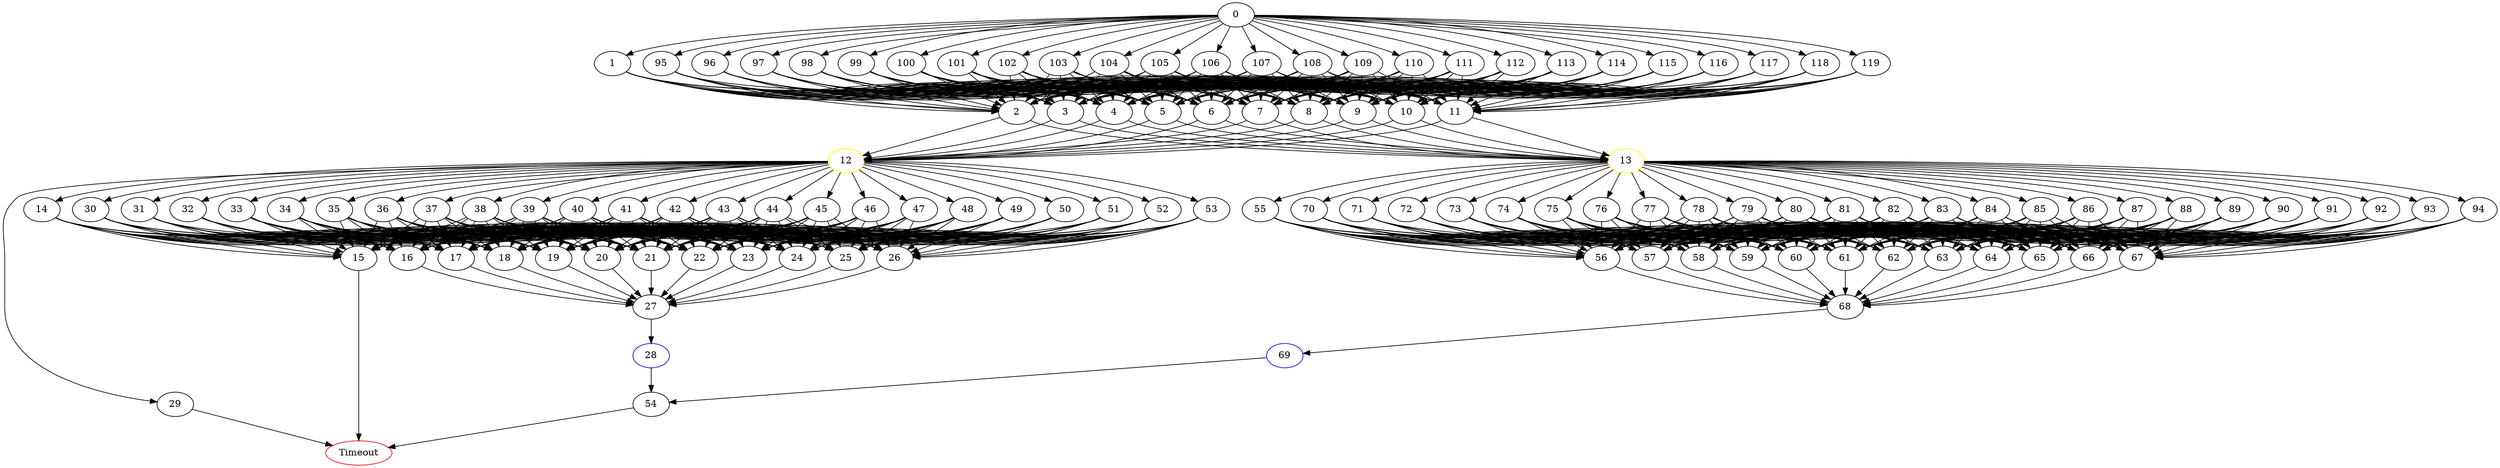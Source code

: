digraph G {
	0 -> 1;
	0 -> 95;
	0 -> 96;
	0 -> 97;
	0 -> 98;
	0 -> 99;
	0 -> 100;
	0 -> 101;
	0 -> 102;
	0 -> 103;
	0 -> 104;
	0 -> 105;
	0 -> 106;
	0 -> 107;
	0 -> 108;
	0 -> 109;
	0 -> 110;
	0 -> 111;
	0 -> 112;
	0 -> 113;
	0 -> 114;
	0 -> 115;
	0 -> 116;
	0 -> 117;
	0 -> 118;
	0 -> 119;
	1 -> 2;
	1 -> 3;
	1 -> 4;
	1 -> 5;
	1 -> 6;
	1 -> 7;
	1 -> 8;
	1 -> 9;
	1 -> 10;
	1 -> 11;
	2 -> "12";
12 [color=yellow];
	2 -> "13";
13 [color=yellow];
	3 -> "12";
12 [color=yellow];
	3 -> "13";
13 [color=yellow];
	4 -> "12";
12 [color=yellow];
	4 -> "13";
13 [color=yellow];
	5 -> "12";
12 [color=yellow];
	5 -> "13";
13 [color=yellow];
	6 -> "12";
12 [color=yellow];
	6 -> "13";
13 [color=yellow];
	7 -> "12";
12 [color=yellow];
	7 -> "13";
13 [color=yellow];
	8 -> "12";
12 [color=yellow];
	8 -> "13";
13 [color=yellow];
	9 -> "12";
12 [color=yellow];
	9 -> "13";
13 [color=yellow];
	10 -> "12";
12 [color=yellow];
	10 -> "13";
13 [color=yellow];
	11 -> "12";
12 [color=yellow];
	11 -> "13";
13 [color=yellow];
	12 -> 14;
	12 -> 29;
	12 -> 30;
	12 -> 31;
	12 -> 32;
	12 -> 33;
	12 -> 34;
	12 -> 35;
	12 -> 36;
	12 -> 37;
	12 -> 38;
	12 -> 39;
	12 -> 40;
	12 -> 41;
	12 -> 42;
	12 -> 43;
	12 -> 44;
	12 -> 45;
	12 -> 46;
	12 -> 47;
	12 -> 48;
	12 -> 49;
	12 -> 50;
	12 -> 51;
	12 -> 52;
	12 -> 53;
	13 -> 55;
	13 -> 70;
	13 -> 71;
	13 -> 72;
	13 -> 73;
	13 -> 74;
	13 -> 75;
	13 -> 76;
	13 -> 77;
	13 -> 78;
	13 -> 79;
	13 -> 80;
	13 -> 81;
	13 -> 82;
	13 -> 83;
	13 -> 84;
	13 -> 85;
	13 -> 86;
	13 -> 87;
	13 -> 88;
	13 -> 89;
	13 -> 90;
	13 -> 91;
	13 -> 92;
	13 -> 93;
	13 -> 94;
	14 -> 15;
	14 -> 16;
	14 -> 17;
	14 -> 18;
	14 -> 19;
	14 -> 20;
	14 -> 21;
	14 -> 22;
	14 -> 23;
	14 -> 24;
	14 -> 25;
	14 -> 26;
	15 -> "Timeout";
Timeout [color=red];
	16 -> 27;
	17 -> 27;
	18 -> 27;
	19 -> 27;
	20 -> 27;
	21 -> 27;
	22 -> 27;
	23 -> 27;
	24 -> 27;
	25 -> 27;
	26 -> 27;
	27 -> "28";
28 [color=blue];
	28 -> 54;
	29 -> "Timeout";
Timeout [color=red];
	30 -> 15;
	30 -> 16;
	30 -> 17;
	30 -> 18;
	30 -> 19;
	30 -> 20;
	30 -> 21;
	30 -> 22;
	30 -> 23;
	30 -> 24;
	30 -> 25;
	30 -> 26;
	31 -> 15;
	31 -> 16;
	31 -> 17;
	31 -> 18;
	31 -> 19;
	31 -> 20;
	31 -> 21;
	31 -> 22;
	31 -> 23;
	31 -> 24;
	31 -> 25;
	31 -> 26;
	32 -> 15;
	32 -> 16;
	32 -> 17;
	32 -> 18;
	32 -> 19;
	32 -> 20;
	32 -> 21;
	32 -> 22;
	32 -> 23;
	32 -> 24;
	32 -> 25;
	32 -> 26;
	33 -> 15;
	33 -> 16;
	33 -> 17;
	33 -> 18;
	33 -> 19;
	33 -> 20;
	33 -> 21;
	33 -> 22;
	33 -> 23;
	33 -> 24;
	33 -> 25;
	33 -> 26;
	34 -> 15;
	34 -> 16;
	34 -> 17;
	34 -> 18;
	34 -> 19;
	34 -> 20;
	34 -> 21;
	34 -> 22;
	34 -> 23;
	34 -> 24;
	34 -> 25;
	34 -> 26;
	35 -> 15;
	35 -> 16;
	35 -> 17;
	35 -> 18;
	35 -> 19;
	35 -> 20;
	35 -> 21;
	35 -> 22;
	35 -> 23;
	35 -> 24;
	35 -> 25;
	35 -> 26;
	36 -> 15;
	36 -> 16;
	36 -> 17;
	36 -> 18;
	36 -> 19;
	36 -> 20;
	36 -> 21;
	36 -> 22;
	36 -> 23;
	36 -> 24;
	36 -> 25;
	36 -> 26;
	37 -> 15;
	37 -> 16;
	37 -> 17;
	37 -> 18;
	37 -> 19;
	37 -> 20;
	37 -> 21;
	37 -> 22;
	37 -> 23;
	37 -> 24;
	37 -> 25;
	37 -> 26;
	38 -> 15;
	38 -> 16;
	38 -> 17;
	38 -> 18;
	38 -> 19;
	38 -> 20;
	38 -> 21;
	38 -> 22;
	38 -> 23;
	38 -> 24;
	38 -> 25;
	38 -> 26;
	39 -> 15;
	39 -> 16;
	39 -> 17;
	39 -> 18;
	39 -> 19;
	39 -> 20;
	39 -> 21;
	39 -> 22;
	39 -> 23;
	39 -> 24;
	39 -> 25;
	39 -> 26;
	40 -> 15;
	40 -> 16;
	40 -> 17;
	40 -> 18;
	40 -> 19;
	40 -> 20;
	40 -> 21;
	40 -> 22;
	40 -> 23;
	40 -> 24;
	40 -> 25;
	40 -> 26;
	41 -> 15;
	41 -> 16;
	41 -> 17;
	41 -> 18;
	41 -> 19;
	41 -> 20;
	41 -> 21;
	41 -> 22;
	41 -> 23;
	41 -> 24;
	41 -> 25;
	41 -> 26;
	42 -> 15;
	42 -> 16;
	42 -> 17;
	42 -> 18;
	42 -> 19;
	42 -> 20;
	42 -> 21;
	42 -> 22;
	42 -> 23;
	42 -> 24;
	42 -> 25;
	42 -> 26;
	43 -> 15;
	43 -> 16;
	43 -> 17;
	43 -> 18;
	43 -> 19;
	43 -> 20;
	43 -> 21;
	43 -> 22;
	43 -> 23;
	43 -> 24;
	43 -> 25;
	43 -> 26;
	44 -> 15;
	44 -> 16;
	44 -> 17;
	44 -> 18;
	44 -> 19;
	44 -> 20;
	44 -> 21;
	44 -> 22;
	44 -> 23;
	44 -> 24;
	44 -> 25;
	44 -> 26;
	45 -> 15;
	45 -> 16;
	45 -> 17;
	45 -> 18;
	45 -> 19;
	45 -> 20;
	45 -> 21;
	45 -> 22;
	45 -> 23;
	45 -> 24;
	45 -> 25;
	45 -> 26;
	46 -> 15;
	46 -> 16;
	46 -> 17;
	46 -> 18;
	46 -> 19;
	46 -> 20;
	46 -> 21;
	46 -> 22;
	46 -> 23;
	46 -> 24;
	46 -> 25;
	46 -> 26;
	47 -> 15;
	47 -> 16;
	47 -> 17;
	47 -> 18;
	47 -> 19;
	47 -> 20;
	47 -> 21;
	47 -> 22;
	47 -> 23;
	47 -> 24;
	47 -> 25;
	47 -> 26;
	48 -> 15;
	48 -> 16;
	48 -> 17;
	48 -> 18;
	48 -> 19;
	48 -> 20;
	48 -> 21;
	48 -> 22;
	48 -> 23;
	48 -> 24;
	48 -> 25;
	48 -> 26;
	49 -> 15;
	49 -> 16;
	49 -> 17;
	49 -> 18;
	49 -> 19;
	49 -> 20;
	49 -> 21;
	49 -> 22;
	49 -> 23;
	49 -> 24;
	49 -> 25;
	49 -> 26;
	50 -> 15;
	50 -> 16;
	50 -> 17;
	50 -> 18;
	50 -> 19;
	50 -> 20;
	50 -> 21;
	50 -> 22;
	50 -> 23;
	50 -> 24;
	50 -> 25;
	50 -> 26;
	51 -> 15;
	51 -> 16;
	51 -> 17;
	51 -> 18;
	51 -> 19;
	51 -> 20;
	51 -> 21;
	51 -> 22;
	51 -> 23;
	51 -> 24;
	51 -> 25;
	51 -> 26;
	52 -> 15;
	52 -> 16;
	52 -> 17;
	52 -> 18;
	52 -> 19;
	52 -> 20;
	52 -> 21;
	52 -> 22;
	52 -> 23;
	52 -> 24;
	52 -> 25;
	52 -> 26;
	53 -> 15;
	53 -> 16;
	53 -> 17;
	53 -> 18;
	53 -> 19;
	53 -> 20;
	53 -> 21;
	53 -> 22;
	53 -> 23;
	53 -> 24;
	53 -> 25;
	53 -> 26;
	54 -> "Timeout";
Timeout [color=red];
	55 -> 56;
	55 -> 57;
	55 -> 58;
	55 -> 59;
	55 -> 60;
	55 -> 61;
	55 -> 62;
	55 -> 63;
	55 -> 64;
	55 -> 65;
	55 -> 66;
	55 -> 67;
	56 -> 68;
	57 -> 68;
	58 -> 68;
	59 -> 68;
	60 -> 68;
	61 -> 68;
	62 -> 68;
	63 -> 68;
	64 -> 68;
	65 -> 68;
	66 -> 68;
	67 -> 68;
	68 -> "69";
69 [color=blue];
	69 -> 54;
	70 -> 56;
	70 -> 57;
	70 -> 58;
	70 -> 59;
	70 -> 60;
	70 -> 61;
	70 -> 62;
	70 -> 63;
	70 -> 64;
	70 -> 65;
	70 -> 66;
	70 -> 67;
	71 -> 56;
	71 -> 57;
	71 -> 58;
	71 -> 59;
	71 -> 60;
	71 -> 61;
	71 -> 62;
	71 -> 63;
	71 -> 64;
	71 -> 65;
	71 -> 66;
	71 -> 67;
	72 -> 56;
	72 -> 57;
	72 -> 58;
	72 -> 59;
	72 -> 60;
	72 -> 61;
	72 -> 62;
	72 -> 63;
	72 -> 64;
	72 -> 65;
	72 -> 66;
	72 -> 67;
	73 -> 56;
	73 -> 57;
	73 -> 58;
	73 -> 59;
	73 -> 60;
	73 -> 61;
	73 -> 62;
	73 -> 63;
	73 -> 64;
	73 -> 65;
	73 -> 66;
	73 -> 67;
	74 -> 56;
	74 -> 57;
	74 -> 58;
	74 -> 59;
	74 -> 60;
	74 -> 61;
	74 -> 62;
	74 -> 63;
	74 -> 64;
	74 -> 65;
	74 -> 66;
	74 -> 67;
	75 -> 56;
	75 -> 57;
	75 -> 58;
	75 -> 59;
	75 -> 60;
	75 -> 61;
	75 -> 62;
	75 -> 63;
	75 -> 64;
	75 -> 65;
	75 -> 66;
	75 -> 67;
	76 -> 56;
	76 -> 57;
	76 -> 58;
	76 -> 59;
	76 -> 60;
	76 -> 61;
	76 -> 62;
	76 -> 63;
	76 -> 64;
	76 -> 65;
	76 -> 66;
	76 -> 67;
	77 -> 56;
	77 -> 57;
	77 -> 58;
	77 -> 59;
	77 -> 60;
	77 -> 61;
	77 -> 62;
	77 -> 63;
	77 -> 64;
	77 -> 65;
	77 -> 66;
	77 -> 67;
	78 -> 56;
	78 -> 57;
	78 -> 58;
	78 -> 59;
	78 -> 60;
	78 -> 61;
	78 -> 62;
	78 -> 63;
	78 -> 64;
	78 -> 65;
	78 -> 66;
	78 -> 67;
	79 -> 56;
	79 -> 57;
	79 -> 58;
	79 -> 59;
	79 -> 60;
	79 -> 61;
	79 -> 62;
	79 -> 63;
	79 -> 64;
	79 -> 65;
	79 -> 66;
	79 -> 67;
	80 -> 56;
	80 -> 57;
	80 -> 58;
	80 -> 59;
	80 -> 60;
	80 -> 61;
	80 -> 62;
	80 -> 63;
	80 -> 64;
	80 -> 65;
	80 -> 66;
	80 -> 67;
	81 -> 56;
	81 -> 57;
	81 -> 58;
	81 -> 59;
	81 -> 60;
	81 -> 61;
	81 -> 62;
	81 -> 63;
	81 -> 64;
	81 -> 65;
	81 -> 66;
	81 -> 67;
	82 -> 56;
	82 -> 57;
	82 -> 58;
	82 -> 59;
	82 -> 60;
	82 -> 61;
	82 -> 62;
	82 -> 63;
	82 -> 64;
	82 -> 65;
	82 -> 66;
	82 -> 67;
	83 -> 56;
	83 -> 57;
	83 -> 58;
	83 -> 59;
	83 -> 60;
	83 -> 61;
	83 -> 62;
	83 -> 63;
	83 -> 64;
	83 -> 65;
	83 -> 66;
	83 -> 67;
	84 -> 56;
	84 -> 57;
	84 -> 58;
	84 -> 59;
	84 -> 60;
	84 -> 61;
	84 -> 62;
	84 -> 63;
	84 -> 64;
	84 -> 65;
	84 -> 66;
	84 -> 67;
	85 -> 56;
	85 -> 57;
	85 -> 58;
	85 -> 59;
	85 -> 60;
	85 -> 61;
	85 -> 62;
	85 -> 63;
	85 -> 64;
	85 -> 65;
	85 -> 66;
	85 -> 67;
	86 -> 56;
	86 -> 57;
	86 -> 58;
	86 -> 59;
	86 -> 60;
	86 -> 61;
	86 -> 62;
	86 -> 63;
	86 -> 64;
	86 -> 65;
	86 -> 66;
	86 -> 67;
	87 -> 56;
	87 -> 57;
	87 -> 58;
	87 -> 59;
	87 -> 60;
	87 -> 61;
	87 -> 62;
	87 -> 63;
	87 -> 64;
	87 -> 65;
	87 -> 66;
	87 -> 67;
	88 -> 56;
	88 -> 57;
	88 -> 58;
	88 -> 59;
	88 -> 60;
	88 -> 61;
	88 -> 62;
	88 -> 63;
	88 -> 64;
	88 -> 65;
	88 -> 66;
	88 -> 67;
	89 -> 56;
	89 -> 57;
	89 -> 58;
	89 -> 59;
	89 -> 60;
	89 -> 61;
	89 -> 62;
	89 -> 63;
	89 -> 64;
	89 -> 65;
	89 -> 66;
	89 -> 67;
	90 -> 56;
	90 -> 57;
	90 -> 58;
	90 -> 59;
	90 -> 60;
	90 -> 61;
	90 -> 62;
	90 -> 63;
	90 -> 64;
	90 -> 65;
	90 -> 66;
	90 -> 67;
	91 -> 56;
	91 -> 57;
	91 -> 58;
	91 -> 59;
	91 -> 60;
	91 -> 61;
	91 -> 62;
	91 -> 63;
	91 -> 64;
	91 -> 65;
	91 -> 66;
	91 -> 67;
	92 -> 56;
	92 -> 57;
	92 -> 58;
	92 -> 59;
	92 -> 60;
	92 -> 61;
	92 -> 62;
	92 -> 63;
	92 -> 64;
	92 -> 65;
	92 -> 66;
	92 -> 67;
	93 -> 56;
	93 -> 57;
	93 -> 58;
	93 -> 59;
	93 -> 60;
	93 -> 61;
	93 -> 62;
	93 -> 63;
	93 -> 64;
	93 -> 65;
	93 -> 66;
	93 -> 67;
	94 -> 56;
	94 -> 57;
	94 -> 58;
	94 -> 59;
	94 -> 60;
	94 -> 61;
	94 -> 62;
	94 -> 63;
	94 -> 64;
	94 -> 65;
	94 -> 66;
	94 -> 67;
	95 -> 2;
	95 -> 3;
	95 -> 4;
	95 -> 5;
	95 -> 6;
	95 -> 7;
	95 -> 8;
	95 -> 9;
	95 -> 10;
	95 -> 11;
	96 -> 2;
	96 -> 3;
	96 -> 4;
	96 -> 5;
	96 -> 6;
	96 -> 7;
	96 -> 8;
	96 -> 9;
	96 -> 10;
	96 -> 11;
	97 -> 2;
	97 -> 3;
	97 -> 4;
	97 -> 5;
	97 -> 6;
	97 -> 7;
	97 -> 8;
	97 -> 9;
	97 -> 10;
	97 -> 11;
	98 -> 2;
	98 -> 3;
	98 -> 4;
	98 -> 5;
	98 -> 6;
	98 -> 7;
	98 -> 8;
	98 -> 9;
	98 -> 10;
	98 -> 11;
	99 -> 2;
	99 -> 3;
	99 -> 4;
	99 -> 5;
	99 -> 6;
	99 -> 7;
	99 -> 8;
	99 -> 9;
	99 -> 10;
	99 -> 11;
	100 -> 2;
	100 -> 3;
	100 -> 4;
	100 -> 5;
	100 -> 6;
	100 -> 7;
	100 -> 8;
	100 -> 9;
	100 -> 10;
	100 -> 11;
	101 -> 2;
	101 -> 3;
	101 -> 4;
	101 -> 5;
	101 -> 6;
	101 -> 7;
	101 -> 8;
	101 -> 9;
	101 -> 10;
	101 -> 11;
	102 -> 2;
	102 -> 3;
	102 -> 4;
	102 -> 5;
	102 -> 6;
	102 -> 7;
	102 -> 8;
	102 -> 9;
	102 -> 10;
	102 -> 11;
	103 -> 2;
	103 -> 3;
	103 -> 4;
	103 -> 5;
	103 -> 6;
	103 -> 7;
	103 -> 8;
	103 -> 9;
	103 -> 10;
	103 -> 11;
	104 -> 2;
	104 -> 3;
	104 -> 4;
	104 -> 5;
	104 -> 6;
	104 -> 7;
	104 -> 8;
	104 -> 9;
	104 -> 10;
	104 -> 11;
	105 -> 2;
	105 -> 3;
	105 -> 4;
	105 -> 5;
	105 -> 6;
	105 -> 7;
	105 -> 8;
	105 -> 9;
	105 -> 10;
	105 -> 11;
	106 -> 2;
	106 -> 3;
	106 -> 4;
	106 -> 5;
	106 -> 6;
	106 -> 7;
	106 -> 8;
	106 -> 9;
	106 -> 10;
	106 -> 11;
	107 -> 2;
	107 -> 3;
	107 -> 4;
	107 -> 5;
	107 -> 6;
	107 -> 7;
	107 -> 8;
	107 -> 9;
	107 -> 10;
	107 -> 11;
	108 -> 2;
	108 -> 3;
	108 -> 4;
	108 -> 5;
	108 -> 6;
	108 -> 7;
	108 -> 8;
	108 -> 9;
	108 -> 10;
	108 -> 11;
	109 -> 2;
	109 -> 3;
	109 -> 4;
	109 -> 5;
	109 -> 6;
	109 -> 7;
	109 -> 8;
	109 -> 9;
	109 -> 10;
	109 -> 11;
	110 -> 2;
	110 -> 3;
	110 -> 4;
	110 -> 5;
	110 -> 6;
	110 -> 7;
	110 -> 8;
	110 -> 9;
	110 -> 10;
	110 -> 11;
	111 -> 2;
	111 -> 3;
	111 -> 4;
	111 -> 5;
	111 -> 6;
	111 -> 7;
	111 -> 8;
	111 -> 9;
	111 -> 10;
	111 -> 11;
	112 -> 2;
	112 -> 3;
	112 -> 4;
	112 -> 5;
	112 -> 6;
	112 -> 7;
	112 -> 8;
	112 -> 9;
	112 -> 10;
	112 -> 11;
	113 -> 2;
	113 -> 3;
	113 -> 4;
	113 -> 5;
	113 -> 6;
	113 -> 7;
	113 -> 8;
	113 -> 9;
	113 -> 10;
	113 -> 11;
	114 -> 2;
	114 -> 3;
	114 -> 4;
	114 -> 5;
	114 -> 6;
	114 -> 7;
	114 -> 8;
	114 -> 9;
	114 -> 10;
	114 -> 11;
	115 -> 2;
	115 -> 3;
	115 -> 4;
	115 -> 5;
	115 -> 6;
	115 -> 7;
	115 -> 8;
	115 -> 9;
	115 -> 10;
	115 -> 11;
	116 -> 2;
	116 -> 3;
	116 -> 4;
	116 -> 5;
	116 -> 6;
	116 -> 7;
	116 -> 8;
	116 -> 9;
	116 -> 10;
	116 -> 11;
	117 -> 2;
	117 -> 3;
	117 -> 4;
	117 -> 5;
	117 -> 6;
	117 -> 7;
	117 -> 8;
	117 -> 9;
	117 -> 10;
	117 -> 11;
	118 -> 2;
	118 -> 3;
	118 -> 4;
	118 -> 5;
	118 -> 6;
	118 -> 7;
	118 -> 8;
	118 -> 9;
	118 -> 10;
	118 -> 11;
	119 -> 2;
	119 -> 3;
	119 -> 4;
	119 -> 5;
	119 -> 6;
	119 -> 7;
	119 -> 8;
	119 -> 9;
	119 -> 10;
	119 -> 11;
}